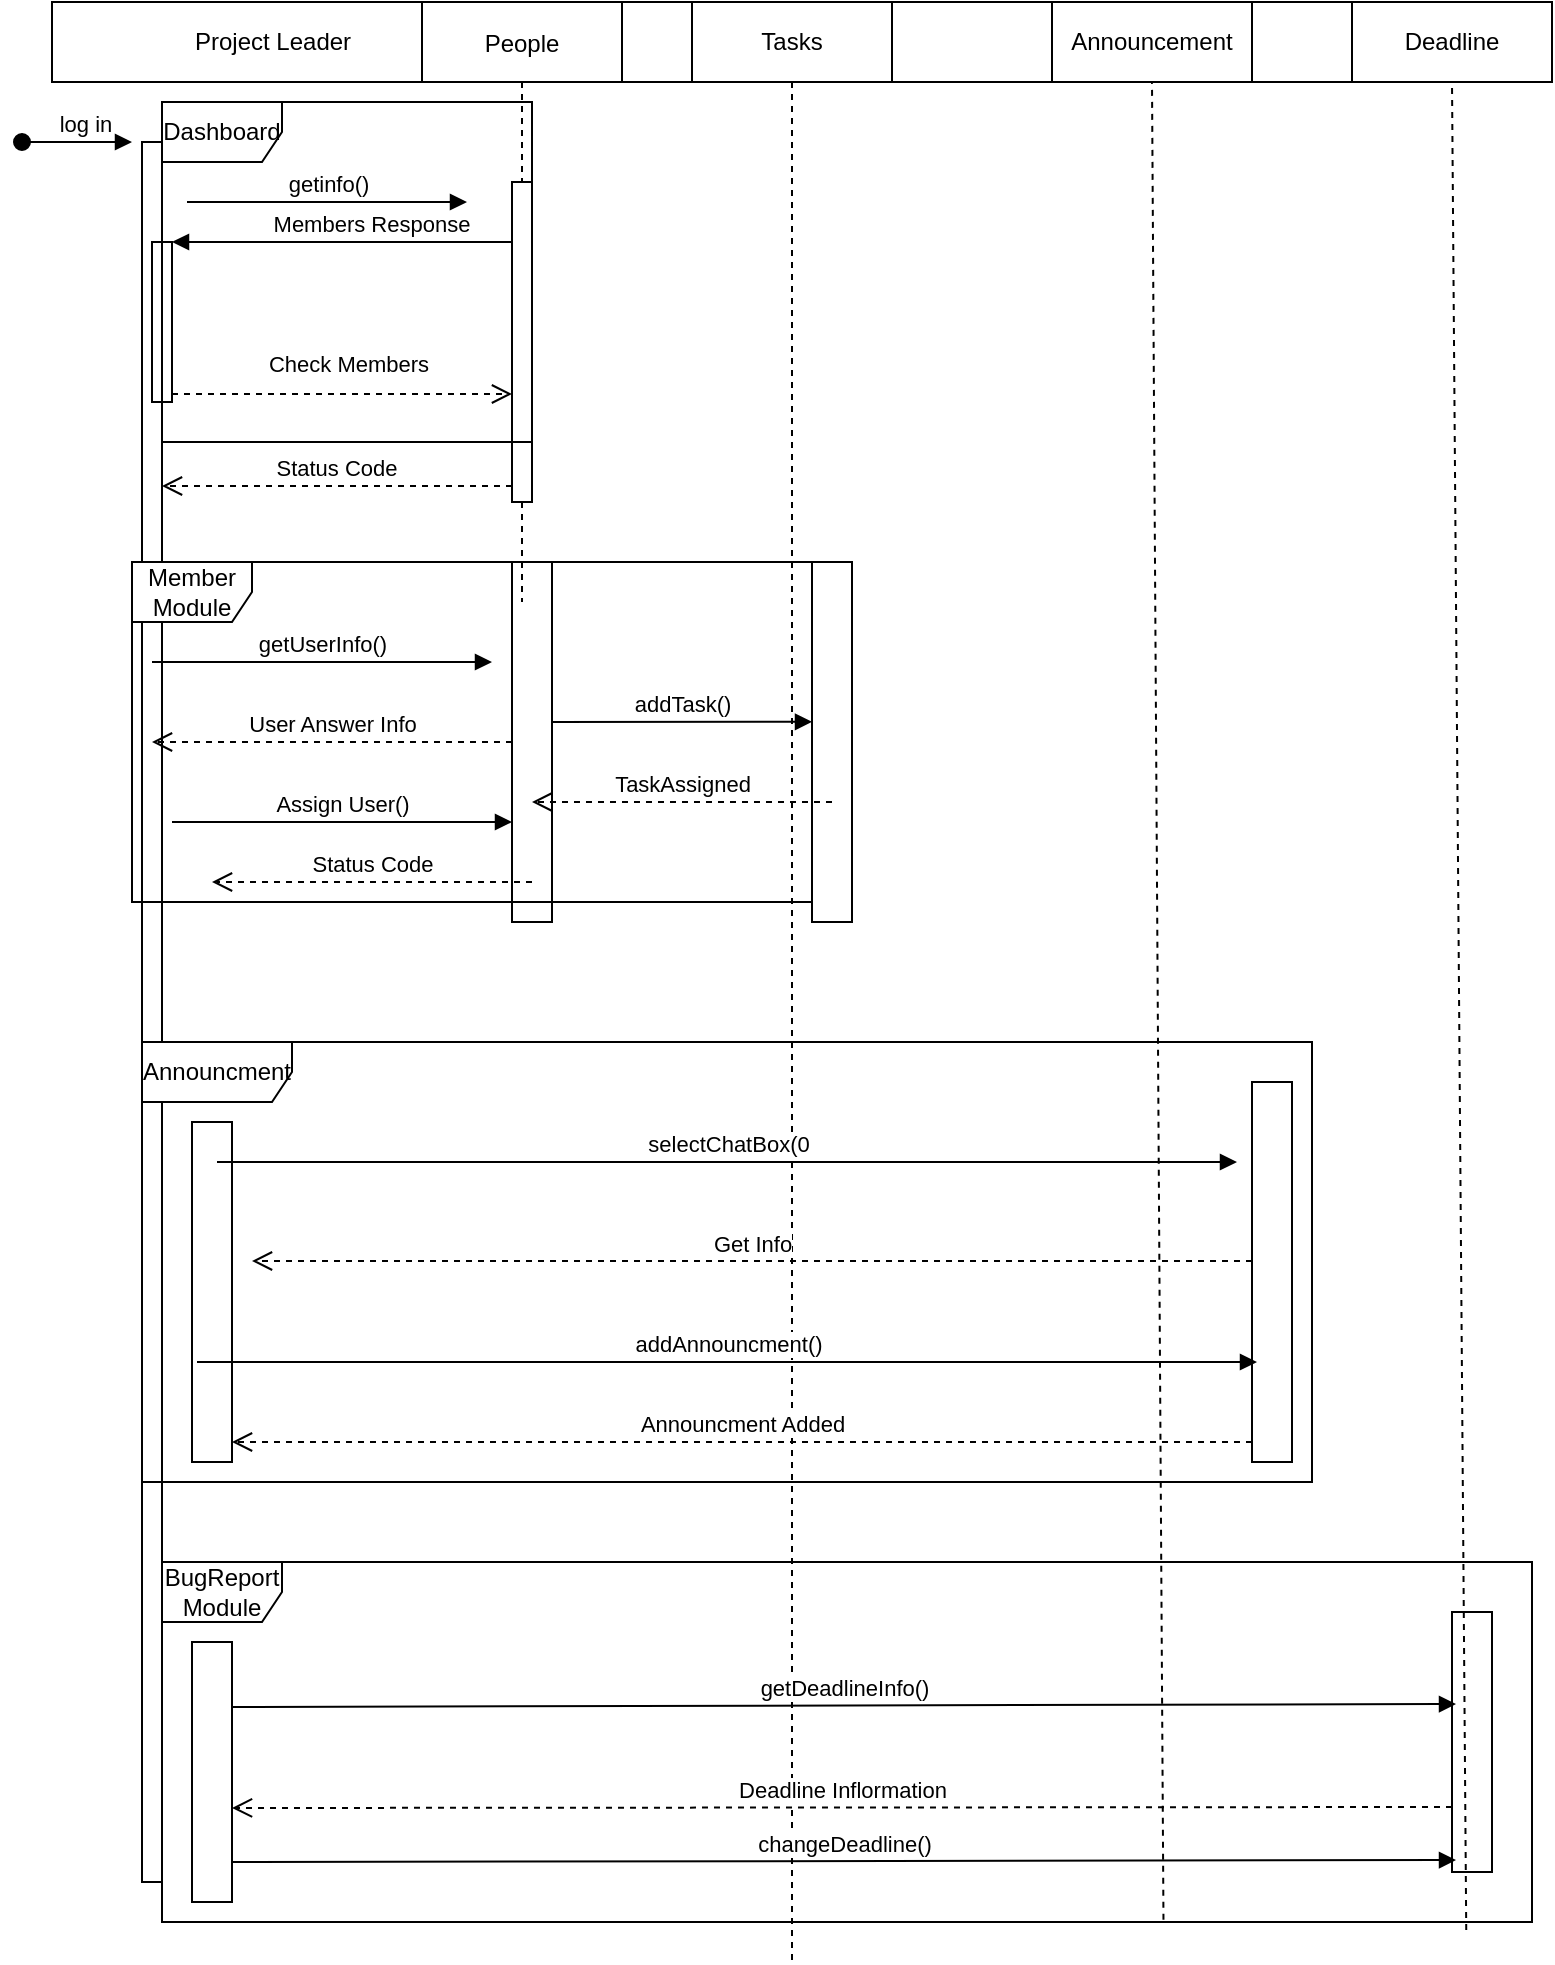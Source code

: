 <mxfile version="17.4.6" type="device"><diagram id="kgpKYQtTHZ0yAKxKKP6v" name="Page-1"><mxGraphModel dx="1108" dy="486" grid="1" gridSize="10" guides="1" tooltips="1" connect="1" arrows="1" fold="1" page="1" pageScale="1" pageWidth="850" pageHeight="1100" math="0" shadow="0"><root><mxCell id="0"/><mxCell id="1" parent="0"/><mxCell id="3nuBFxr9cyL0pnOWT2aG-1" value="a" style="shape=umlLifeline;perimeter=lifelinePerimeter;container=1;collapsible=0;recursiveResize=0;rounded=0;shadow=0;strokeWidth=1;" parent="1" vertex="1"><mxGeometry x="140" y="80" width="740" height="980" as="geometry"/></mxCell><mxCell id="3nuBFxr9cyL0pnOWT2aG-2" value="" style="points=[];perimeter=orthogonalPerimeter;rounded=0;shadow=0;strokeWidth=1;" parent="3nuBFxr9cyL0pnOWT2aG-1" vertex="1"><mxGeometry x="45" y="70" width="10" height="870" as="geometry"/></mxCell><mxCell id="3nuBFxr9cyL0pnOWT2aG-3" value="log in" style="verticalAlign=bottom;startArrow=oval;endArrow=block;startSize=8;shadow=0;strokeWidth=1;" parent="3nuBFxr9cyL0pnOWT2aG-1" edge="1"><mxGeometry x="0.167" relative="1" as="geometry"><mxPoint x="-15" y="70" as="sourcePoint"/><mxPoint x="40" y="70" as="targetPoint"/><Array as="points"/><mxPoint as="offset"/></mxGeometry></mxCell><mxCell id="3nuBFxr9cyL0pnOWT2aG-4" value="" style="points=[];perimeter=orthogonalPerimeter;rounded=0;shadow=0;strokeWidth=1;" parent="3nuBFxr9cyL0pnOWT2aG-1" vertex="1"><mxGeometry x="50" y="120" width="10" height="80" as="geometry"/></mxCell><mxCell id="vPynceWzUXkMbMgXydSF-18" value="Announcment" style="shape=umlFrame;whiteSpace=wrap;html=1;width=75;height=30;" parent="3nuBFxr9cyL0pnOWT2aG-1" vertex="1"><mxGeometry x="45" y="520" width="585" height="220" as="geometry"/></mxCell><mxCell id="vPynceWzUXkMbMgXydSF-19" value="getinfo()" style="html=1;verticalAlign=bottom;endArrow=block;rounded=0;" parent="3nuBFxr9cyL0pnOWT2aG-1" edge="1"><mxGeometry width="80" relative="1" as="geometry"><mxPoint x="67.5" y="100" as="sourcePoint"/><mxPoint x="207.5" y="100" as="targetPoint"/></mxGeometry></mxCell><mxCell id="vPynceWzUXkMbMgXydSF-33" value="" style="rounded=0;whiteSpace=wrap;html=1;direction=south;" parent="3nuBFxr9cyL0pnOWT2aG-1" vertex="1"><mxGeometry x="70" y="560" width="20" height="170" as="geometry"/></mxCell><mxCell id="vPynceWzUXkMbMgXydSF-34" value="" style="rounded=0;whiteSpace=wrap;html=1;direction=south;" parent="3nuBFxr9cyL0pnOWT2aG-1" vertex="1"><mxGeometry x="600" y="540" width="20" height="190" as="geometry"/></mxCell><mxCell id="vPynceWzUXkMbMgXydSF-36" value="selectChatBox(0" style="html=1;verticalAlign=bottom;endArrow=block;rounded=0;" parent="3nuBFxr9cyL0pnOWT2aG-1" edge="1"><mxGeometry width="80" relative="1" as="geometry"><mxPoint x="82.5" y="580" as="sourcePoint"/><mxPoint x="592.5" y="580" as="targetPoint"/><Array as="points"><mxPoint x="332.5" y="580"/></Array></mxGeometry></mxCell><mxCell id="vPynceWzUXkMbMgXydSF-38" value="Get Info" style="html=1;verticalAlign=bottom;endArrow=open;dashed=1;endSize=8;rounded=0;" parent="3nuBFxr9cyL0pnOWT2aG-1" edge="1"><mxGeometry relative="1" as="geometry"><mxPoint x="600" y="629.5" as="sourcePoint"/><mxPoint x="100" y="629.5" as="targetPoint"/></mxGeometry></mxCell><mxCell id="vPynceWzUXkMbMgXydSF-40" value="addAnnouncment()" style="html=1;verticalAlign=bottom;endArrow=block;rounded=0;" parent="3nuBFxr9cyL0pnOWT2aG-1" edge="1"><mxGeometry width="80" relative="1" as="geometry"><mxPoint x="72.5" y="680" as="sourcePoint"/><mxPoint x="602.5" y="680" as="targetPoint"/><Array as="points"><mxPoint x="572.5" y="680"/></Array></mxGeometry></mxCell><mxCell id="vPynceWzUXkMbMgXydSF-44" value="Announcment Added" style="html=1;verticalAlign=bottom;endArrow=open;dashed=1;endSize=8;rounded=0;" parent="3nuBFxr9cyL0pnOWT2aG-1" edge="1"><mxGeometry relative="1" as="geometry"><mxPoint x="600" y="720" as="sourcePoint"/><mxPoint x="90" y="720" as="targetPoint"/></mxGeometry></mxCell><mxCell id="vPynceWzUXkMbMgXydSF-45" value="BugReport Module" style="shape=umlFrame;whiteSpace=wrap;html=1;" parent="3nuBFxr9cyL0pnOWT2aG-1" vertex="1"><mxGeometry x="55" y="780" width="685" height="180" as="geometry"/></mxCell><mxCell id="vPynceWzUXkMbMgXydSF-46" value="" style="rounded=0;whiteSpace=wrap;html=1;direction=south;" parent="3nuBFxr9cyL0pnOWT2aG-1" vertex="1"><mxGeometry x="70" y="820" width="20" height="130" as="geometry"/></mxCell><mxCell id="vPynceWzUXkMbMgXydSF-47" value="" style="rounded=0;whiteSpace=wrap;html=1;direction=south;" parent="3nuBFxr9cyL0pnOWT2aG-1" vertex="1"><mxGeometry x="700" y="805" width="20" height="130" as="geometry"/></mxCell><mxCell id="vPynceWzUXkMbMgXydSF-48" value="getDeadlineInfo()" style="html=1;verticalAlign=bottom;endArrow=block;rounded=0;exitX=0.25;exitY=0;exitDx=0;exitDy=0;entryX=0.354;entryY=0.9;entryDx=0;entryDy=0;entryPerimeter=0;" parent="3nuBFxr9cyL0pnOWT2aG-1" source="vPynceWzUXkMbMgXydSF-46" target="vPynceWzUXkMbMgXydSF-47" edge="1"><mxGeometry width="80" relative="1" as="geometry"><mxPoint x="440" y="1020" as="sourcePoint"/><mxPoint x="520" y="1020" as="targetPoint"/></mxGeometry></mxCell><mxCell id="vPynceWzUXkMbMgXydSF-49" value="Deadline Inflormation" style="html=1;verticalAlign=bottom;endArrow=open;dashed=1;endSize=8;rounded=0;exitX=0.75;exitY=1;exitDx=0;exitDy=0;" parent="3nuBFxr9cyL0pnOWT2aG-1" source="vPynceWzUXkMbMgXydSF-47" edge="1"><mxGeometry relative="1" as="geometry"><mxPoint x="700" y="880" as="sourcePoint"/><mxPoint x="90" y="903" as="targetPoint"/></mxGeometry></mxCell><mxCell id="vPynceWzUXkMbMgXydSF-50" value="Project Leader" style="text;html=1;resizable=0;autosize=1;align=center;verticalAlign=middle;points=[];fillColor=none;strokeColor=none;rounded=0;" parent="3nuBFxr9cyL0pnOWT2aG-1" vertex="1"><mxGeometry x="65" y="10" width="90" height="20" as="geometry"/></mxCell><mxCell id="S7Snsqx6G8SrfNuytPxu-3" value="" style="verticalLabelPosition=bottom;verticalAlign=top;html=1;shape=mxgraph.basic.rect;fillColor2=none;strokeWidth=1;size=20;indent=5;direction=south;" vertex="1" parent="3nuBFxr9cyL0pnOWT2aG-1"><mxGeometry x="230" y="280" width="20" height="180" as="geometry"/></mxCell><mxCell id="S7Snsqx6G8SrfNuytPxu-5" value="changeDeadline()" style="html=1;verticalAlign=bottom;endArrow=block;rounded=0;entryX=0.954;entryY=0.9;entryDx=0;entryDy=0;entryPerimeter=0;" edge="1" parent="3nuBFxr9cyL0pnOWT2aG-1" target="vPynceWzUXkMbMgXydSF-47"><mxGeometry width="80" relative="1" as="geometry"><mxPoint x="90" y="930" as="sourcePoint"/><mxPoint x="170" y="930" as="targetPoint"/></mxGeometry></mxCell><mxCell id="3nuBFxr9cyL0pnOWT2aG-5" value="People" style="shape=umlLifeline;perimeter=lifelinePerimeter;container=1;collapsible=0;recursiveResize=0;rounded=0;shadow=0;strokeWidth=1;" parent="1" vertex="1"><mxGeometry x="325" y="80" width="100" height="300" as="geometry"/></mxCell><mxCell id="3nuBFxr9cyL0pnOWT2aG-6" value="" style="points=[];perimeter=orthogonalPerimeter;rounded=0;shadow=0;strokeWidth=1;" parent="3nuBFxr9cyL0pnOWT2aG-5" vertex="1"><mxGeometry x="45" y="90" width="10" height="160" as="geometry"/></mxCell><mxCell id="vPynceWzUXkMbMgXydSF-9" value="Dashboard" style="shape=umlFrame;whiteSpace=wrap;html=1;" parent="3nuBFxr9cyL0pnOWT2aG-5" vertex="1"><mxGeometry x="-130" y="50" width="185" height="170" as="geometry"/></mxCell><mxCell id="3nuBFxr9cyL0pnOWT2aG-7" value="Status Code" style="verticalAlign=bottom;endArrow=open;dashed=1;endSize=8;exitX=0;exitY=0.95;shadow=0;strokeWidth=1;" parent="1" source="3nuBFxr9cyL0pnOWT2aG-6" target="3nuBFxr9cyL0pnOWT2aG-2" edge="1"><mxGeometry relative="1" as="geometry"><mxPoint x="275" y="236" as="targetPoint"/></mxGeometry></mxCell><mxCell id="3nuBFxr9cyL0pnOWT2aG-9" value="Members Response" style="verticalAlign=bottom;endArrow=block;entryX=1;entryY=0;shadow=0;strokeWidth=1;" parent="1" source="3nuBFxr9cyL0pnOWT2aG-6" target="3nuBFxr9cyL0pnOWT2aG-4" edge="1"><mxGeometry x="-0.176" relative="1" as="geometry"><mxPoint x="240" y="200" as="sourcePoint"/><Array as="points"><mxPoint x="300" y="200"/></Array><mxPoint as="offset"/></mxGeometry></mxCell><mxCell id="3nuBFxr9cyL0pnOWT2aG-10" value="Check Members" style="verticalAlign=bottom;endArrow=open;dashed=1;endSize=8;exitX=1;exitY=0.95;shadow=0;strokeWidth=1;" parent="1" source="3nuBFxr9cyL0pnOWT2aG-4" target="3nuBFxr9cyL0pnOWT2aG-6" edge="1"><mxGeometry x="0.043" y="6" relative="1" as="geometry"><mxPoint x="240" y="257" as="targetPoint"/><mxPoint as="offset"/></mxGeometry></mxCell><mxCell id="vPynceWzUXkMbMgXydSF-2" value="Tasks" style="rounded=0;whiteSpace=wrap;html=1;" parent="1" vertex="1"><mxGeometry x="460" y="80" width="100" height="40" as="geometry"/></mxCell><mxCell id="vPynceWzUXkMbMgXydSF-3" value="Announcement" style="rounded=0;whiteSpace=wrap;html=1;" parent="1" vertex="1"><mxGeometry x="640" y="80" width="100" height="40" as="geometry"/></mxCell><mxCell id="vPynceWzUXkMbMgXydSF-4" value="Deadline" style="rounded=0;whiteSpace=wrap;html=1;" parent="1" vertex="1"><mxGeometry x="790" y="80" width="100" height="40" as="geometry"/></mxCell><mxCell id="vPynceWzUXkMbMgXydSF-14" value="Member Module" style="shape=umlFrame;whiteSpace=wrap;html=1;" parent="1" vertex="1"><mxGeometry x="180" y="360" width="360" height="170" as="geometry"/></mxCell><mxCell id="vPynceWzUXkMbMgXydSF-17" value="" style="verticalLabelPosition=bottom;verticalAlign=top;html=1;shape=mxgraph.basic.rect;fillColor2=none;strokeWidth=1;size=20;indent=5;direction=south;" parent="1" vertex="1"><mxGeometry x="520" y="360" width="20" height="180" as="geometry"/></mxCell><mxCell id="vPynceWzUXkMbMgXydSF-10" value="" style="verticalAlign=bottom;endArrow=none;entryX=0;entryY=0;shadow=0;strokeWidth=1;" parent="1" source="3nuBFxr9cyL0pnOWT2aG-2" target="vPynceWzUXkMbMgXydSF-9" edge="1"><mxGeometry relative="1" as="geometry"><mxPoint x="195" y="160.0" as="sourcePoint"/><mxPoint x="365" y="160.0" as="targetPoint"/></mxGeometry></mxCell><mxCell id="vPynceWzUXkMbMgXydSF-26" value="User Answer Info" style="html=1;verticalAlign=bottom;endArrow=open;dashed=1;endSize=8;rounded=0;" parent="1" edge="1"><mxGeometry relative="1" as="geometry"><mxPoint x="370" y="450" as="sourcePoint"/><mxPoint x="190" y="450" as="targetPoint"/><Array as="points"><mxPoint x="360" y="450"/></Array></mxGeometry></mxCell><mxCell id="vPynceWzUXkMbMgXydSF-28" value="" style="endArrow=none;dashed=1;html=1;dashPattern=1 3;strokeWidth=2;rounded=0;" parent="1" target="3nuBFxr9cyL0pnOWT2aG-1" edge="1"><mxGeometry width="50" height="50" relative="1" as="geometry"><mxPoint x="510" y="930" as="sourcePoint"/><mxPoint x="650" y="260" as="targetPoint"/></mxGeometry></mxCell><mxCell id="vPynceWzUXkMbMgXydSF-29" value="Assign User()" style="html=1;verticalAlign=bottom;endArrow=block;rounded=0;" parent="1" edge="1"><mxGeometry width="80" relative="1" as="geometry"><mxPoint x="200" y="490" as="sourcePoint"/><mxPoint x="370" y="490" as="targetPoint"/></mxGeometry></mxCell><mxCell id="vPynceWzUXkMbMgXydSF-30" value="Status Code" style="html=1;verticalAlign=bottom;endArrow=open;dashed=1;endSize=8;rounded=0;" parent="1" edge="1"><mxGeometry relative="1" as="geometry"><mxPoint x="380" y="520" as="sourcePoint"/><mxPoint x="220" y="520" as="targetPoint"/></mxGeometry></mxCell><mxCell id="vPynceWzUXkMbMgXydSF-31" value="" style="endArrow=none;dashed=1;html=1;rounded=0;entryX=0.5;entryY=1;entryDx=0;entryDy=0;exitX=0.731;exitY=0.994;exitDx=0;exitDy=0;exitPerimeter=0;" parent="1" source="vPynceWzUXkMbMgXydSF-45" target="vPynceWzUXkMbMgXydSF-3" edge="1"><mxGeometry width="50" height="50" relative="1" as="geometry"><mxPoint x="690" y="920" as="sourcePoint"/><mxPoint x="650" y="280" as="targetPoint"/></mxGeometry></mxCell><mxCell id="vPynceWzUXkMbMgXydSF-32" value="" style="endArrow=none;dashed=1;html=1;rounded=0;entryX=0.5;entryY=1;entryDx=0;entryDy=0;exitX=0.952;exitY=1.022;exitDx=0;exitDy=0;exitPerimeter=0;" parent="1" source="vPynceWzUXkMbMgXydSF-45" target="vPynceWzUXkMbMgXydSF-4" edge="1"><mxGeometry width="50" height="50" relative="1" as="geometry"><mxPoint x="840" y="931" as="sourcePoint"/><mxPoint x="650" y="140" as="targetPoint"/></mxGeometry></mxCell><mxCell id="S7Snsqx6G8SrfNuytPxu-7" value="getUserInfo()" style="html=1;verticalAlign=bottom;endArrow=block;rounded=0;" edge="1" parent="1"><mxGeometry width="80" relative="1" as="geometry"><mxPoint x="190" y="410" as="sourcePoint"/><mxPoint x="360" y="410" as="targetPoint"/></mxGeometry></mxCell><mxCell id="S7Snsqx6G8SrfNuytPxu-8" value="addTask()" style="html=1;verticalAlign=bottom;endArrow=block;rounded=0;entryX=0.444;entryY=1;entryDx=0;entryDy=0;entryPerimeter=0;" edge="1" parent="1" target="vPynceWzUXkMbMgXydSF-17"><mxGeometry width="80" relative="1" as="geometry"><mxPoint x="390" y="440" as="sourcePoint"/><mxPoint x="470" y="440" as="targetPoint"/></mxGeometry></mxCell><mxCell id="S7Snsqx6G8SrfNuytPxu-9" value="TaskAssigned" style="html=1;verticalAlign=bottom;endArrow=open;dashed=1;endSize=8;rounded=0;exitX=0.667;exitY=0.5;exitDx=0;exitDy=0;exitPerimeter=0;" edge="1" parent="1" source="vPynceWzUXkMbMgXydSF-17"><mxGeometry relative="1" as="geometry"><mxPoint x="460" y="480" as="sourcePoint"/><mxPoint x="380" y="480" as="targetPoint"/></mxGeometry></mxCell></root></mxGraphModel></diagram></mxfile>